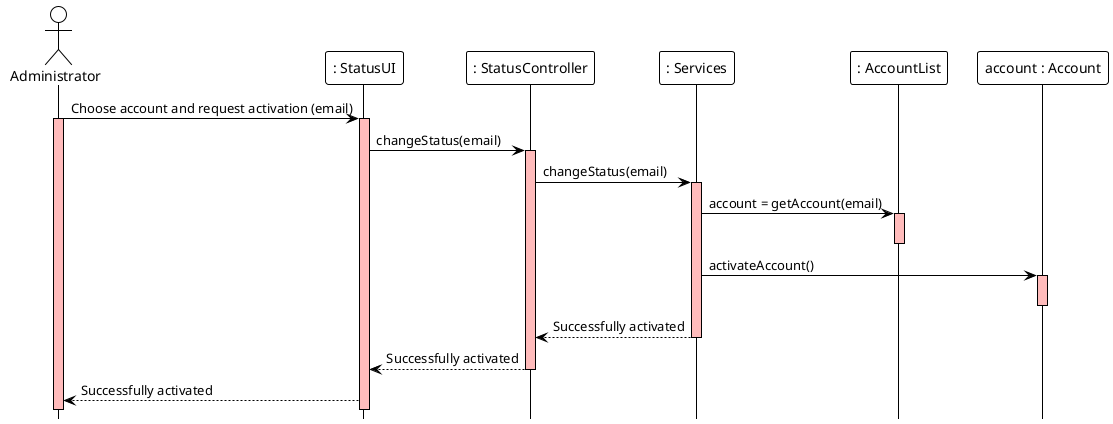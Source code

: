 @startuml
!theme plain
hide footbox
actor Administrator  as Administrator #white
participant ": StatusUI" as UI #white
participant ": StatusController" as Controller #white
participant ": Services" as Services #white
participant ": AccountList" as AccountList #white
participant "account : Account" as Account #white

'Administrator ->  Controller : 1.Choose account and request activation
Administrator ->  UI : Choose account and request activation (email)
activate UI #FFBBBB
activate Administrator #FFBBBB
UI -> Controller: changeStatus(email)
activate Controller #FFBBBB
Controller -> Services : changeStatus(email)
activate Services #FFBBBB
Services -> AccountList: account = getAccount(email)
activate AccountList #FFBBBB
deactivate AccountList
Services -> Account: activateAccount()
activate Account #FFBBBB
deactivate Account
Services --> Controller : Successfully activated
deactivate Services
Controller --> UI : Successfully activated
deactivate Controller
UI --> Administrator: Successfully activated
@enduml